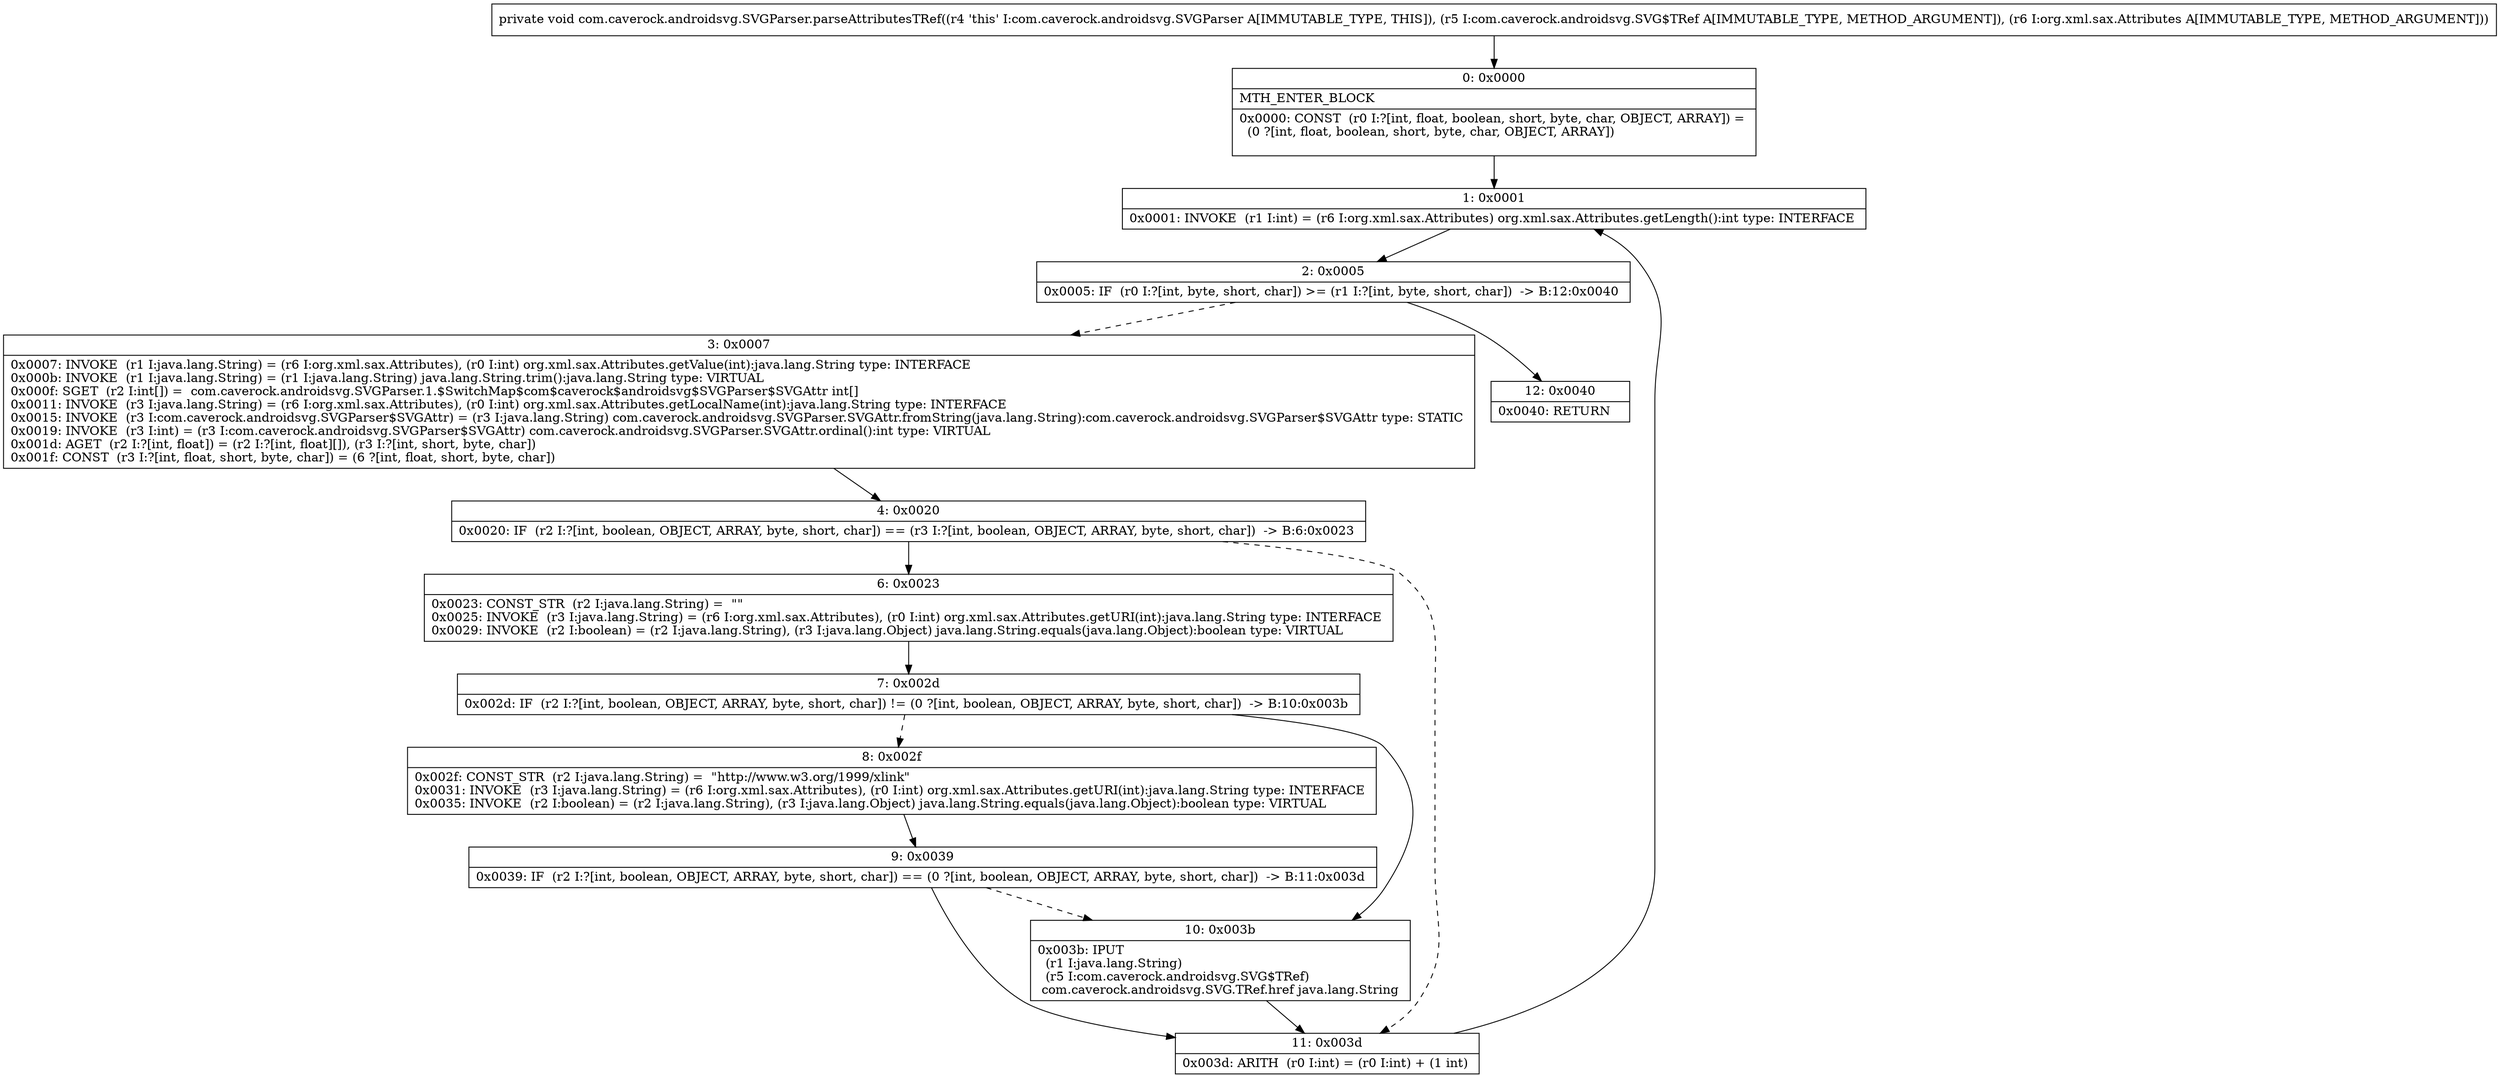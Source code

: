 digraph "CFG forcom.caverock.androidsvg.SVGParser.parseAttributesTRef(Lcom\/caverock\/androidsvg\/SVG$TRef;Lorg\/xml\/sax\/Attributes;)V" {
Node_0 [shape=record,label="{0\:\ 0x0000|MTH_ENTER_BLOCK\l|0x0000: CONST  (r0 I:?[int, float, boolean, short, byte, char, OBJECT, ARRAY]) = \l  (0 ?[int, float, boolean, short, byte, char, OBJECT, ARRAY])\l \l}"];
Node_1 [shape=record,label="{1\:\ 0x0001|0x0001: INVOKE  (r1 I:int) = (r6 I:org.xml.sax.Attributes) org.xml.sax.Attributes.getLength():int type: INTERFACE \l}"];
Node_2 [shape=record,label="{2\:\ 0x0005|0x0005: IF  (r0 I:?[int, byte, short, char]) \>= (r1 I:?[int, byte, short, char])  \-\> B:12:0x0040 \l}"];
Node_3 [shape=record,label="{3\:\ 0x0007|0x0007: INVOKE  (r1 I:java.lang.String) = (r6 I:org.xml.sax.Attributes), (r0 I:int) org.xml.sax.Attributes.getValue(int):java.lang.String type: INTERFACE \l0x000b: INVOKE  (r1 I:java.lang.String) = (r1 I:java.lang.String) java.lang.String.trim():java.lang.String type: VIRTUAL \l0x000f: SGET  (r2 I:int[]) =  com.caverock.androidsvg.SVGParser.1.$SwitchMap$com$caverock$androidsvg$SVGParser$SVGAttr int[] \l0x0011: INVOKE  (r3 I:java.lang.String) = (r6 I:org.xml.sax.Attributes), (r0 I:int) org.xml.sax.Attributes.getLocalName(int):java.lang.String type: INTERFACE \l0x0015: INVOKE  (r3 I:com.caverock.androidsvg.SVGParser$SVGAttr) = (r3 I:java.lang.String) com.caverock.androidsvg.SVGParser.SVGAttr.fromString(java.lang.String):com.caverock.androidsvg.SVGParser$SVGAttr type: STATIC \l0x0019: INVOKE  (r3 I:int) = (r3 I:com.caverock.androidsvg.SVGParser$SVGAttr) com.caverock.androidsvg.SVGParser.SVGAttr.ordinal():int type: VIRTUAL \l0x001d: AGET  (r2 I:?[int, float]) = (r2 I:?[int, float][]), (r3 I:?[int, short, byte, char]) \l0x001f: CONST  (r3 I:?[int, float, short, byte, char]) = (6 ?[int, float, short, byte, char]) \l}"];
Node_4 [shape=record,label="{4\:\ 0x0020|0x0020: IF  (r2 I:?[int, boolean, OBJECT, ARRAY, byte, short, char]) == (r3 I:?[int, boolean, OBJECT, ARRAY, byte, short, char])  \-\> B:6:0x0023 \l}"];
Node_6 [shape=record,label="{6\:\ 0x0023|0x0023: CONST_STR  (r2 I:java.lang.String) =  \"\" \l0x0025: INVOKE  (r3 I:java.lang.String) = (r6 I:org.xml.sax.Attributes), (r0 I:int) org.xml.sax.Attributes.getURI(int):java.lang.String type: INTERFACE \l0x0029: INVOKE  (r2 I:boolean) = (r2 I:java.lang.String), (r3 I:java.lang.Object) java.lang.String.equals(java.lang.Object):boolean type: VIRTUAL \l}"];
Node_7 [shape=record,label="{7\:\ 0x002d|0x002d: IF  (r2 I:?[int, boolean, OBJECT, ARRAY, byte, short, char]) != (0 ?[int, boolean, OBJECT, ARRAY, byte, short, char])  \-\> B:10:0x003b \l}"];
Node_8 [shape=record,label="{8\:\ 0x002f|0x002f: CONST_STR  (r2 I:java.lang.String) =  \"http:\/\/www.w3.org\/1999\/xlink\" \l0x0031: INVOKE  (r3 I:java.lang.String) = (r6 I:org.xml.sax.Attributes), (r0 I:int) org.xml.sax.Attributes.getURI(int):java.lang.String type: INTERFACE \l0x0035: INVOKE  (r2 I:boolean) = (r2 I:java.lang.String), (r3 I:java.lang.Object) java.lang.String.equals(java.lang.Object):boolean type: VIRTUAL \l}"];
Node_9 [shape=record,label="{9\:\ 0x0039|0x0039: IF  (r2 I:?[int, boolean, OBJECT, ARRAY, byte, short, char]) == (0 ?[int, boolean, OBJECT, ARRAY, byte, short, char])  \-\> B:11:0x003d \l}"];
Node_10 [shape=record,label="{10\:\ 0x003b|0x003b: IPUT  \l  (r1 I:java.lang.String)\l  (r5 I:com.caverock.androidsvg.SVG$TRef)\l com.caverock.androidsvg.SVG.TRef.href java.lang.String \l}"];
Node_11 [shape=record,label="{11\:\ 0x003d|0x003d: ARITH  (r0 I:int) = (r0 I:int) + (1 int) \l}"];
Node_12 [shape=record,label="{12\:\ 0x0040|0x0040: RETURN   \l}"];
MethodNode[shape=record,label="{private void com.caverock.androidsvg.SVGParser.parseAttributesTRef((r4 'this' I:com.caverock.androidsvg.SVGParser A[IMMUTABLE_TYPE, THIS]), (r5 I:com.caverock.androidsvg.SVG$TRef A[IMMUTABLE_TYPE, METHOD_ARGUMENT]), (r6 I:org.xml.sax.Attributes A[IMMUTABLE_TYPE, METHOD_ARGUMENT])) }"];
MethodNode -> Node_0;
Node_0 -> Node_1;
Node_1 -> Node_2;
Node_2 -> Node_3[style=dashed];
Node_2 -> Node_12;
Node_3 -> Node_4;
Node_4 -> Node_6;
Node_4 -> Node_11[style=dashed];
Node_6 -> Node_7;
Node_7 -> Node_8[style=dashed];
Node_7 -> Node_10;
Node_8 -> Node_9;
Node_9 -> Node_10[style=dashed];
Node_9 -> Node_11;
Node_10 -> Node_11;
Node_11 -> Node_1;
}

